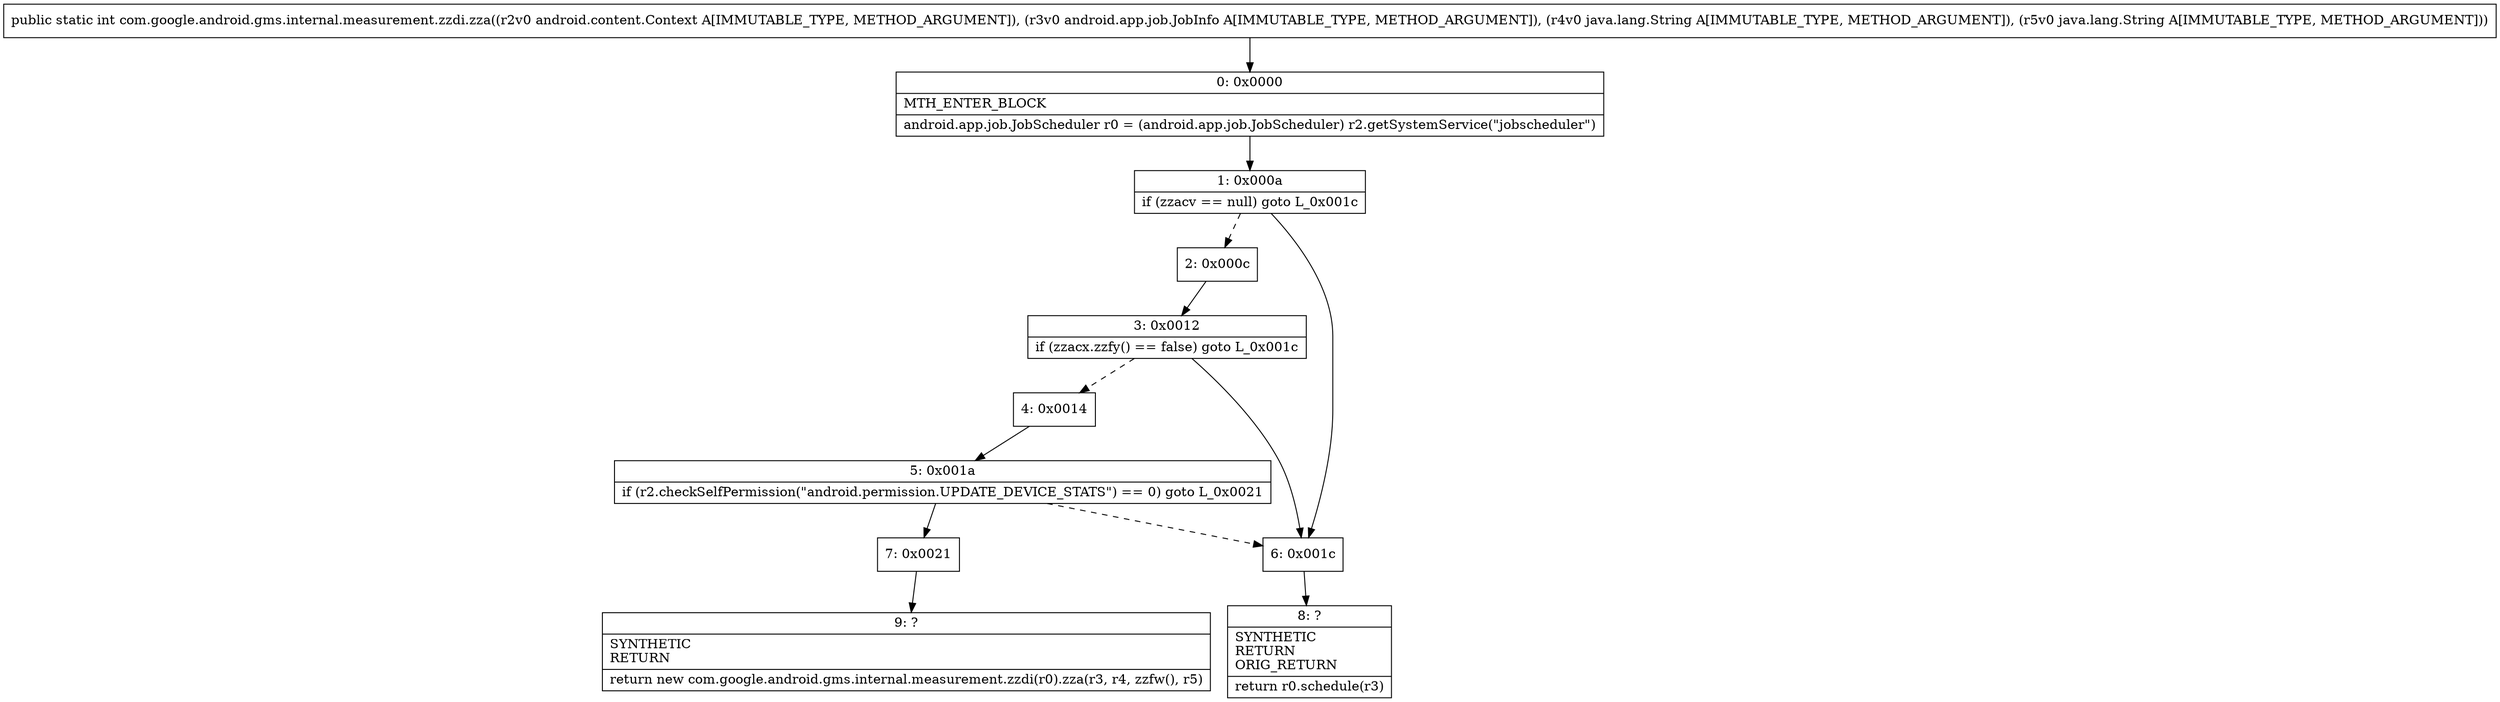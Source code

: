 digraph "CFG forcom.google.android.gms.internal.measurement.zzdi.zza(Landroid\/content\/Context;Landroid\/app\/job\/JobInfo;Ljava\/lang\/String;Ljava\/lang\/String;)I" {
Node_0 [shape=record,label="{0\:\ 0x0000|MTH_ENTER_BLOCK\l|android.app.job.JobScheduler r0 = (android.app.job.JobScheduler) r2.getSystemService(\"jobscheduler\")\l}"];
Node_1 [shape=record,label="{1\:\ 0x000a|if (zzacv == null) goto L_0x001c\l}"];
Node_2 [shape=record,label="{2\:\ 0x000c}"];
Node_3 [shape=record,label="{3\:\ 0x0012|if (zzacx.zzfy() == false) goto L_0x001c\l}"];
Node_4 [shape=record,label="{4\:\ 0x0014}"];
Node_5 [shape=record,label="{5\:\ 0x001a|if (r2.checkSelfPermission(\"android.permission.UPDATE_DEVICE_STATS\") == 0) goto L_0x0021\l}"];
Node_6 [shape=record,label="{6\:\ 0x001c}"];
Node_7 [shape=record,label="{7\:\ 0x0021}"];
Node_8 [shape=record,label="{8\:\ ?|SYNTHETIC\lRETURN\lORIG_RETURN\l|return r0.schedule(r3)\l}"];
Node_9 [shape=record,label="{9\:\ ?|SYNTHETIC\lRETURN\l|return new com.google.android.gms.internal.measurement.zzdi(r0).zza(r3, r4, zzfw(), r5)\l}"];
MethodNode[shape=record,label="{public static int com.google.android.gms.internal.measurement.zzdi.zza((r2v0 android.content.Context A[IMMUTABLE_TYPE, METHOD_ARGUMENT]), (r3v0 android.app.job.JobInfo A[IMMUTABLE_TYPE, METHOD_ARGUMENT]), (r4v0 java.lang.String A[IMMUTABLE_TYPE, METHOD_ARGUMENT]), (r5v0 java.lang.String A[IMMUTABLE_TYPE, METHOD_ARGUMENT])) }"];
MethodNode -> Node_0;
Node_0 -> Node_1;
Node_1 -> Node_2[style=dashed];
Node_1 -> Node_6;
Node_2 -> Node_3;
Node_3 -> Node_4[style=dashed];
Node_3 -> Node_6;
Node_4 -> Node_5;
Node_5 -> Node_6[style=dashed];
Node_5 -> Node_7;
Node_6 -> Node_8;
Node_7 -> Node_9;
}

